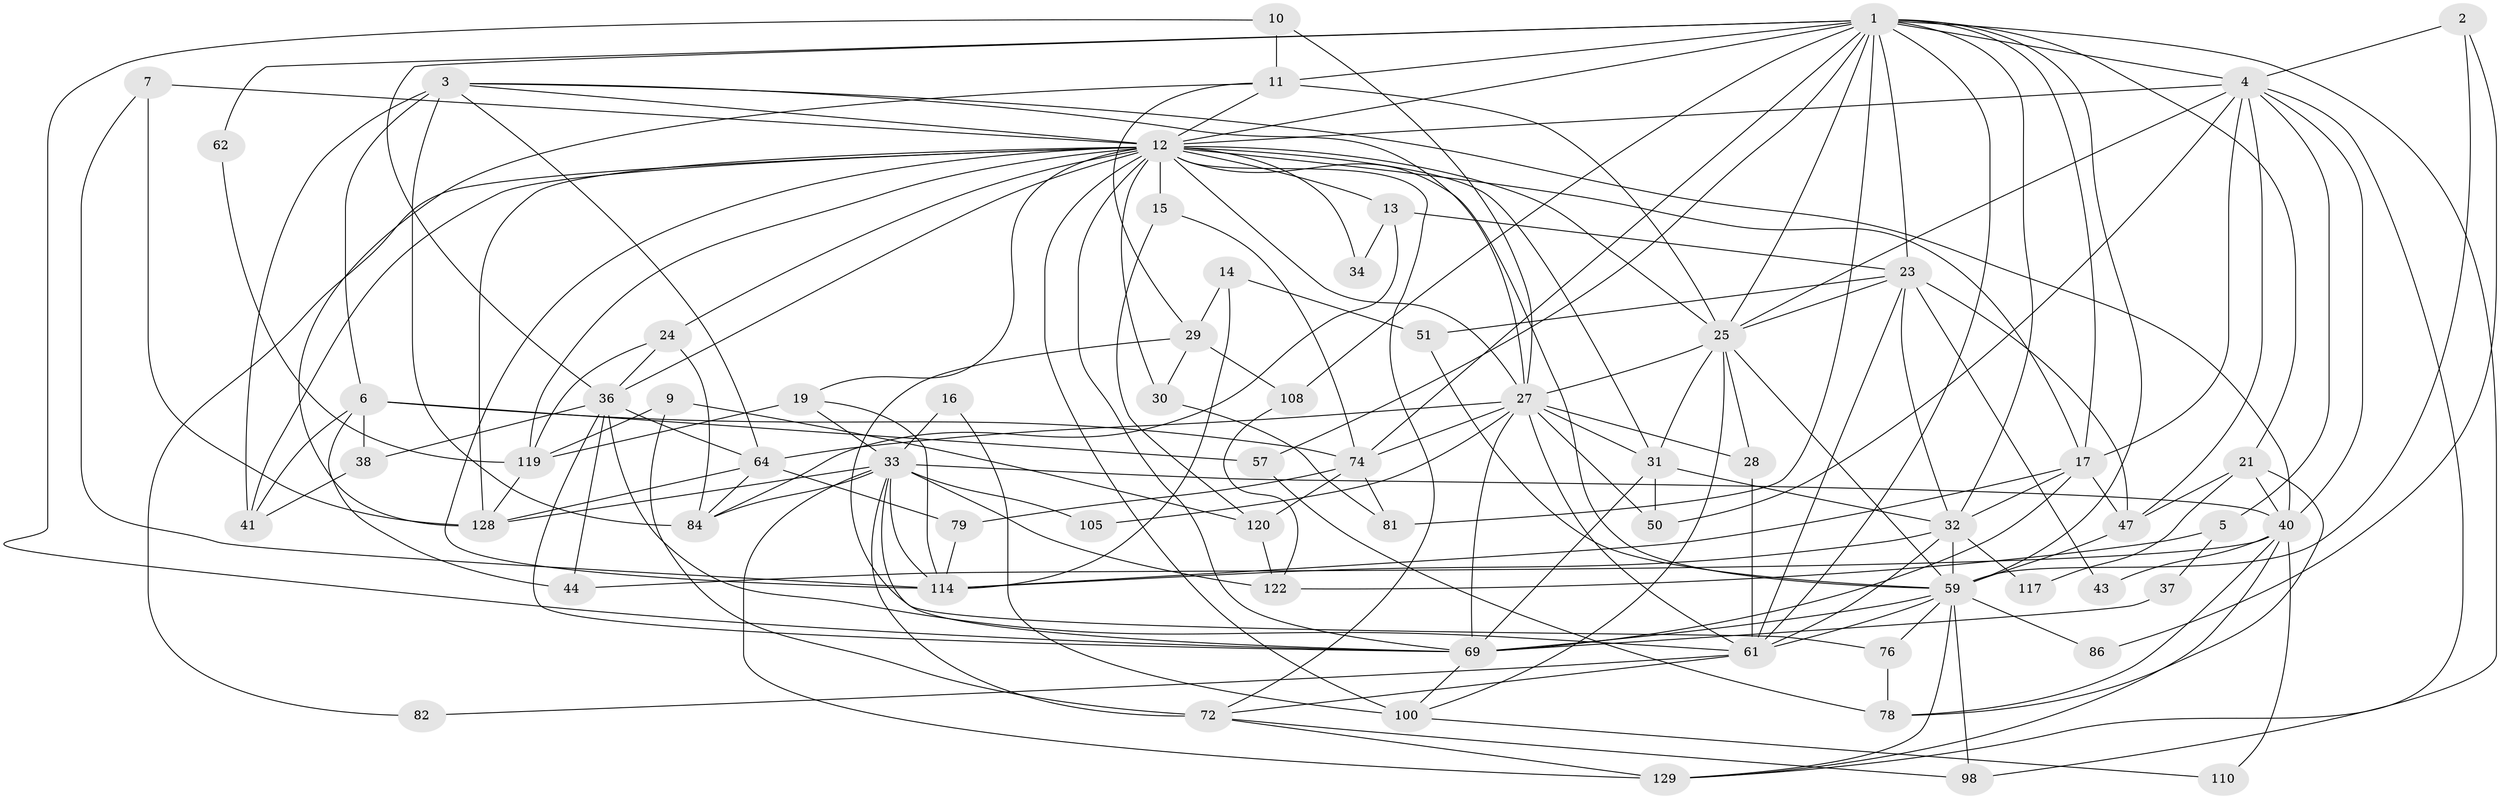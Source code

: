 // original degree distribution, {6: 0.09774436090225563, 3: 0.2781954887218045, 4: 0.24812030075187969, 5: 0.13533834586466165, 2: 0.16541353383458646, 7: 0.045112781954887216, 10: 0.007518796992481203, 8: 0.015037593984962405, 9: 0.007518796992481203}
// Generated by graph-tools (version 1.1) at 2025/15/03/09/25 04:15:11]
// undirected, 66 vertices, 178 edges
graph export_dot {
graph [start="1"]
  node [color=gray90,style=filled];
  1 [super="+60+65+94+90"];
  2;
  3 [super="+53+8"];
  4 [super="+102+26"];
  5;
  6 [super="+121"];
  7;
  9;
  10;
  11 [super="+111"];
  12 [super="+18+22"];
  13;
  14;
  15;
  16;
  17 [super="+66"];
  19;
  21;
  23 [super="+63"];
  24 [super="+70"];
  25 [super="+55+54+48"];
  27 [super="+80+125+56"];
  28;
  29;
  30 [super="+113"];
  31 [super="+124"];
  32 [super="+46+45+58"];
  33 [super="+96+39+73"];
  34;
  36 [super="+123+106"];
  37;
  38 [super="+83"];
  40 [super="+49"];
  41 [super="+67"];
  43;
  44;
  47 [super="+68+107"];
  50;
  51;
  57;
  59 [super="+87"];
  61 [super="+126+75"];
  62;
  64 [super="+118"];
  69 [super="+112+91+104"];
  72 [super="+130"];
  74 [super="+88+92"];
  76 [super="+77"];
  78;
  79;
  81;
  82;
  84;
  86;
  98;
  100;
  105;
  108;
  110;
  114 [super="+127"];
  117;
  119;
  120;
  122;
  128;
  129;
  1 -- 81 [weight=2];
  1 -- 25;
  1 -- 4;
  1 -- 17;
  1 -- 98;
  1 -- 23 [weight=2];
  1 -- 57;
  1 -- 62;
  1 -- 32;
  1 -- 21;
  1 -- 74;
  1 -- 12;
  1 -- 61;
  1 -- 36;
  1 -- 11;
  1 -- 108;
  1 -- 59;
  2 -- 86;
  2 -- 4;
  2 -- 59;
  3 -- 84;
  3 -- 41;
  3 -- 64;
  3 -- 27;
  3 -- 6;
  3 -- 40;
  3 -- 12;
  4 -- 17;
  4 -- 50;
  4 -- 129;
  4 -- 5;
  4 -- 40;
  4 -- 47;
  4 -- 12;
  4 -- 25;
  5 -- 122;
  5 -- 37;
  6 -- 38;
  6 -- 41 [weight=2];
  6 -- 44;
  6 -- 57;
  6 -- 74;
  7 -- 128;
  7 -- 12;
  7 -- 114;
  9 -- 72;
  9 -- 119;
  9 -- 120;
  10 -- 69;
  10 -- 27;
  10 -- 11;
  11 -- 29;
  11 -- 128;
  11 -- 25 [weight=2];
  11 -- 12;
  12 -- 30 [weight=2];
  12 -- 114;
  12 -- 15 [weight=2];
  12 -- 31 [weight=2];
  12 -- 128;
  12 -- 69;
  12 -- 72;
  12 -- 13;
  12 -- 17;
  12 -- 82;
  12 -- 19;
  12 -- 34;
  12 -- 100 [weight=2];
  12 -- 36;
  12 -- 41;
  12 -- 119;
  12 -- 24;
  12 -- 25;
  12 -- 27;
  12 -- 59 [weight=3];
  13 -- 34;
  13 -- 84;
  13 -- 23;
  14 -- 51;
  14 -- 29;
  14 -- 114;
  15 -- 120;
  15 -- 74;
  16 -- 100;
  16 -- 33;
  17 -- 69;
  17 -- 47;
  17 -- 32;
  17 -- 114;
  19 -- 119;
  19 -- 33;
  19 -- 114;
  21 -- 78;
  21 -- 40;
  21 -- 117;
  21 -- 47;
  23 -- 43;
  23 -- 47;
  23 -- 51;
  23 -- 61;
  23 -- 32;
  23 -- 25;
  24 -- 36;
  24 -- 119;
  24 -- 84;
  25 -- 28;
  25 -- 59;
  25 -- 100;
  25 -- 31;
  25 -- 27;
  27 -- 61;
  27 -- 64;
  27 -- 31 [weight=2];
  27 -- 69 [weight=3];
  27 -- 28;
  27 -- 74;
  27 -- 105;
  27 -- 50;
  28 -- 61;
  29 -- 30;
  29 -- 108;
  29 -- 76;
  30 -- 81;
  31 -- 69;
  31 -- 50;
  31 -- 32;
  32 -- 61;
  32 -- 59;
  32 -- 114;
  32 -- 117;
  33 -- 72;
  33 -- 128;
  33 -- 122;
  33 -- 105;
  33 -- 84;
  33 -- 129 [weight=2];
  33 -- 69;
  33 -- 40;
  33 -- 114;
  36 -- 44;
  36 -- 69;
  36 -- 61;
  36 -- 64 [weight=2];
  36 -- 38;
  37 -- 69;
  38 -- 41;
  40 -- 78;
  40 -- 129;
  40 -- 43;
  40 -- 44;
  40 -- 110;
  47 -- 59;
  51 -- 59;
  57 -- 78;
  59 -- 129;
  59 -- 98;
  59 -- 69;
  59 -- 76;
  59 -- 86;
  59 -- 61;
  61 -- 82;
  61 -- 72;
  62 -- 119;
  64 -- 84;
  64 -- 128;
  64 -- 79;
  69 -- 100;
  72 -- 98;
  72 -- 129;
  74 -- 81;
  74 -- 120;
  74 -- 79;
  76 -- 78;
  79 -- 114;
  100 -- 110;
  108 -- 122;
  119 -- 128;
  120 -- 122;
}

